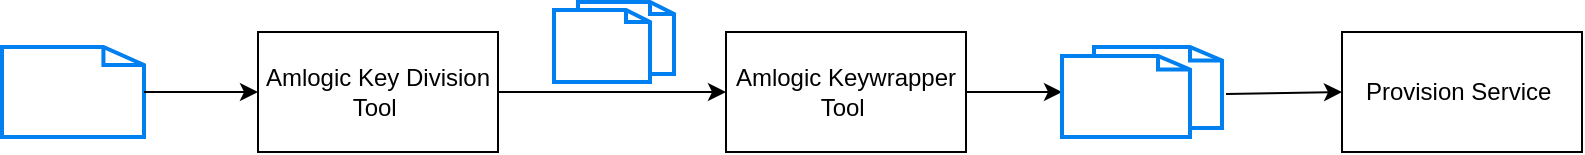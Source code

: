 <mxfile version="22.1.0" type="github">
  <diagram name="Page-1" id="Oi2URwplTFKzTPAcGBmn">
    <mxGraphModel dx="1329" dy="884" grid="1" gridSize="10" guides="1" tooltips="1" connect="1" arrows="1" fold="1" page="1" pageScale="1" pageWidth="827" pageHeight="1169" math="0" shadow="0">
      <root>
        <mxCell id="0" />
        <mxCell id="1" parent="0" />
        <mxCell id="CoVtvvBq3vYbISneMbIC-1" value="" style="html=1;verticalLabelPosition=bottom;align=center;labelBackgroundColor=#ffffff;verticalAlign=top;strokeWidth=2;strokeColor=#0080F0;shadow=0;dashed=0;shape=mxgraph.ios7.icons.document;" vertex="1" parent="1">
          <mxGeometry x="10" y="292.5" width="71" height="45" as="geometry" />
        </mxCell>
        <mxCell id="CoVtvvBq3vYbISneMbIC-2" value="Amlogic Key Division Tool&amp;nbsp;" style="rounded=0;whiteSpace=wrap;html=1;" vertex="1" parent="1">
          <mxGeometry x="138" y="285" width="120" height="60" as="geometry" />
        </mxCell>
        <mxCell id="CoVtvvBq3vYbISneMbIC-3" value="Amlogic Keywrapper Tool&amp;nbsp;" style="rounded=0;whiteSpace=wrap;html=1;" vertex="1" parent="1">
          <mxGeometry x="372" y="285" width="120" height="60" as="geometry" />
        </mxCell>
        <mxCell id="CoVtvvBq3vYbISneMbIC-4" value="" style="endArrow=classic;html=1;rounded=0;entryX=0;entryY=0.5;entryDx=0;entryDy=0;" edge="1" parent="1" source="CoVtvvBq3vYbISneMbIC-1" target="CoVtvvBq3vYbISneMbIC-2">
          <mxGeometry width="50" height="50" relative="1" as="geometry">
            <mxPoint x="110" y="320" as="sourcePoint" />
            <mxPoint x="160" y="270" as="targetPoint" />
          </mxGeometry>
        </mxCell>
        <mxCell id="CoVtvvBq3vYbISneMbIC-5" value="" style="endArrow=classic;html=1;rounded=0;exitX=1;exitY=0.5;exitDx=0;exitDy=0;entryX=0;entryY=0.5;entryDx=0;entryDy=0;" edge="1" parent="1" source="CoVtvvBq3vYbISneMbIC-2" target="CoVtvvBq3vYbISneMbIC-3">
          <mxGeometry width="50" height="50" relative="1" as="geometry">
            <mxPoint x="230" y="315" as="sourcePoint" />
            <mxPoint x="389" y="315" as="targetPoint" />
          </mxGeometry>
        </mxCell>
        <mxCell id="CoVtvvBq3vYbISneMbIC-6" value="" style="html=1;verticalLabelPosition=bottom;align=center;labelBackgroundColor=#ffffff;verticalAlign=top;strokeWidth=2;strokeColor=#0080F0;shadow=0;dashed=0;shape=mxgraph.ios7.icons.documents;" vertex="1" parent="1">
          <mxGeometry x="286" y="270" width="60" height="40" as="geometry" />
        </mxCell>
        <mxCell id="CoVtvvBq3vYbISneMbIC-9" value="" style="edgeStyle=orthogonalEdgeStyle;rounded=0;orthogonalLoop=1;jettySize=auto;html=1;exitX=1;exitY=0.5;exitDx=0;exitDy=0;" edge="1" parent="1" source="CoVtvvBq3vYbISneMbIC-3" target="CoVtvvBq3vYbISneMbIC-7">
          <mxGeometry relative="1" as="geometry">
            <mxPoint x="700" y="440" as="targetPoint" />
          </mxGeometry>
        </mxCell>
        <mxCell id="CoVtvvBq3vYbISneMbIC-7" value="" style="html=1;verticalLabelPosition=bottom;align=center;labelBackgroundColor=#ffffff;verticalAlign=top;strokeWidth=2;strokeColor=#0080F0;shadow=0;dashed=0;shape=mxgraph.ios7.icons.documents;" vertex="1" parent="1">
          <mxGeometry x="540" y="292.5" width="80" height="45" as="geometry" />
        </mxCell>
        <mxCell id="CoVtvvBq3vYbISneMbIC-10" value="Provision Service&amp;nbsp;" style="rounded=0;whiteSpace=wrap;html=1;" vertex="1" parent="1">
          <mxGeometry x="680" y="285" width="120" height="60" as="geometry" />
        </mxCell>
        <mxCell id="CoVtvvBq3vYbISneMbIC-11" value="" style="endArrow=classic;html=1;rounded=0;entryX=0;entryY=0.5;entryDx=0;entryDy=0;exitX=1.025;exitY=0.522;exitDx=0;exitDy=0;exitPerimeter=0;" edge="1" parent="1" source="CoVtvvBq3vYbISneMbIC-7" target="CoVtvvBq3vYbISneMbIC-10">
          <mxGeometry width="50" height="50" relative="1" as="geometry">
            <mxPoint x="650" y="320" as="sourcePoint" />
            <mxPoint x="700" y="270" as="targetPoint" />
          </mxGeometry>
        </mxCell>
      </root>
    </mxGraphModel>
  </diagram>
</mxfile>
